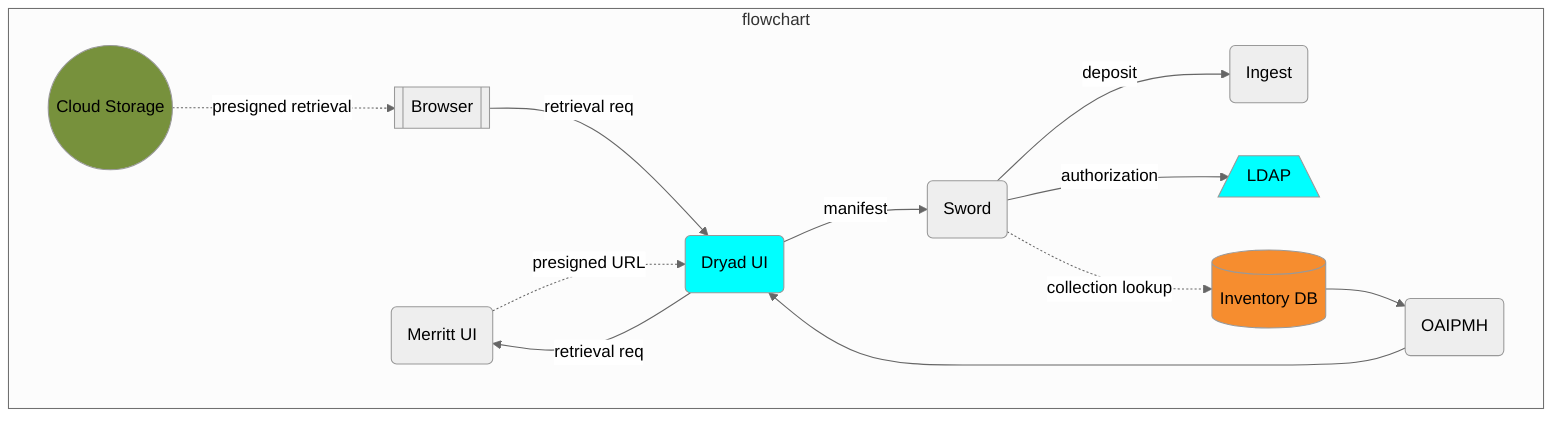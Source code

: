 %%{init: {'theme': 'neutral'}}%%
graph TD
  UI(Merritt UI)
  DRYAD(Dryad UI)
  RDS[(Inventory DB)]
  CLOUD(("Cloud Storage"))
  LDAP[/LDAP\]
  SWORD(Sword)
  BROWSER[[Browser]]
  ING(Ingest)

  subgraph flowchart
    BROWSER --> |retrieval req| DRYAD
    DRYAD --> |retrieval req| UI
    UI -.-> |presigned URL| DRYAD
    DRYAD --> |manifest| SWORD
    SWORD --> |deposit| ING
    SWORD --> |authorization| LDAP
    RDS --> OAI
    OAI(OAIPMH)
    OAI --> DRYAD
    CLOUD -.-> |presigned retrieval| BROWSER
    SWORD -.-> |collection lookup| RDS
  end
  style CLOUD fill:#77913C
  style RDS fill:#F68D2F
  style LDAP fill:cyan
  style DRYAD fill:cyan
